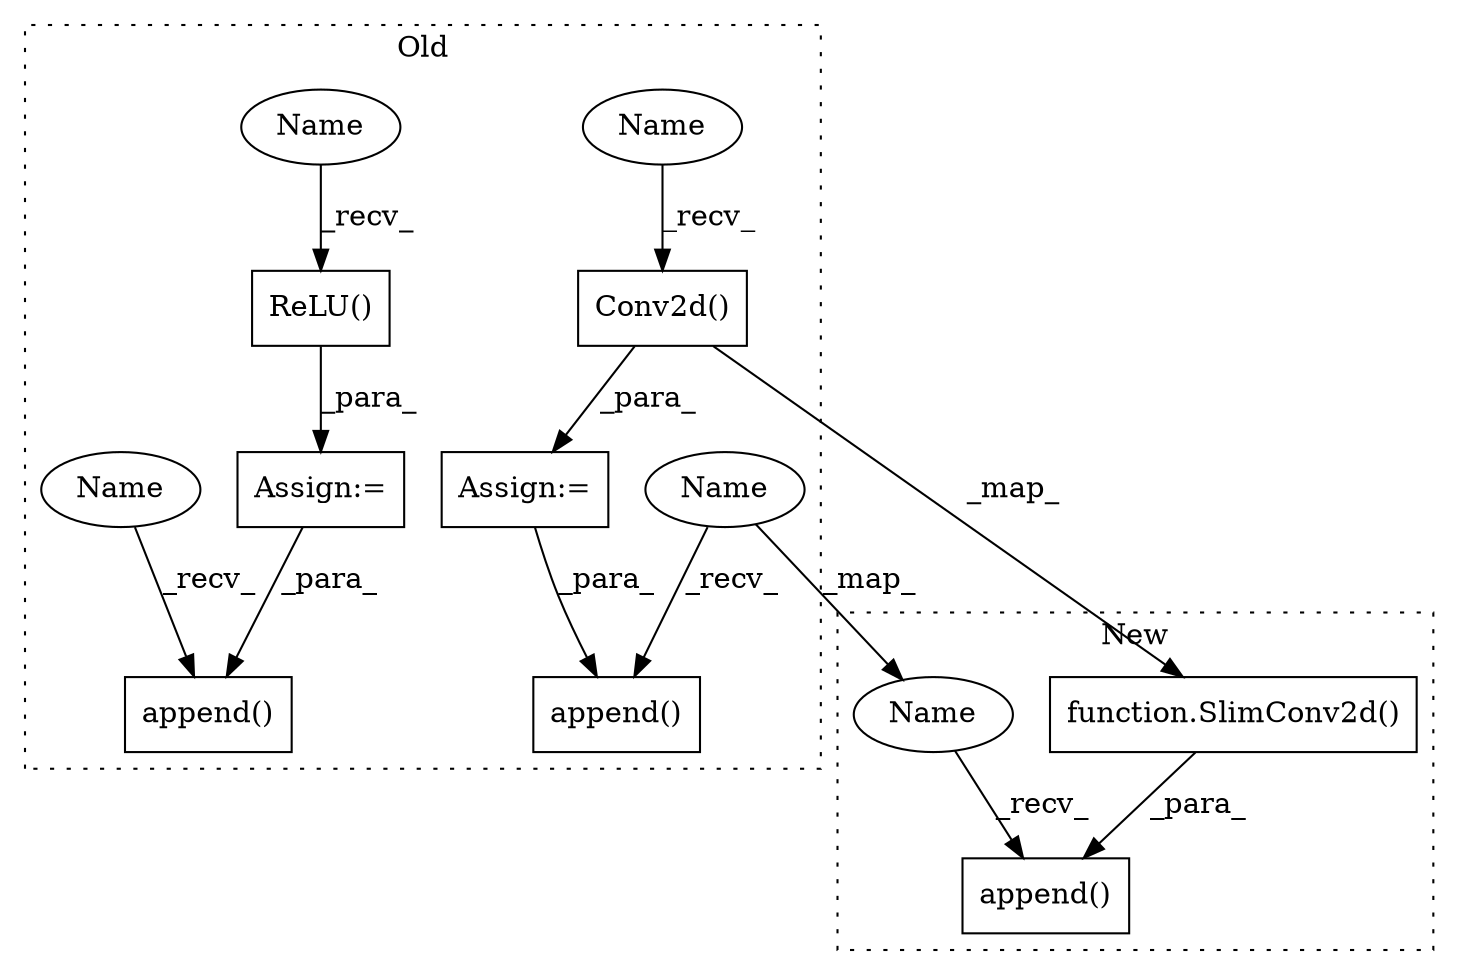 digraph G {
subgraph cluster0 {
1 [label="ReLU()" a="75" s="3071" l="9" shape="box"];
3 [label="Assign:=" a="68" s="3068" l="3" shape="box"];
4 [label="Conv2d()" a="75" s="2571" l="474" shape="box"];
6 [label="append()" a="75" s="3257,3277" l="14,1" shape="box"];
7 [label="append()" a="75" s="3219,3239" l="14,1" shape="box"];
8 [label="Assign:=" a="68" s="2568" l="3" shape="box"];
9 [label="Name" a="87" s="3071" l="2" shape="ellipse"];
10 [label="Name" a="87" s="2571" l="2" shape="ellipse"];
11 [label="Name" a="87" s="3257" l="6" shape="ellipse"];
12 [label="Name" a="87" s="3219" l="6" shape="ellipse"];
label = "Old";
style="dotted";
}
subgraph cluster1 {
2 [label="append()" a="75" s="2678,3261" l="35,18" shape="box"];
5 [label="function.SlimConv2d()" a="75" s="2713" l="548" shape="box"];
13 [label="Name" a="87" s="2678" l="6" shape="ellipse"];
label = "New";
style="dotted";
}
1 -> 3 [label="_para_"];
3 -> 6 [label="_para_"];
4 -> 5 [label="_map_"];
4 -> 8 [label="_para_"];
5 -> 2 [label="_para_"];
8 -> 7 [label="_para_"];
9 -> 1 [label="_recv_"];
10 -> 4 [label="_recv_"];
11 -> 6 [label="_recv_"];
12 -> 13 [label="_map_"];
12 -> 7 [label="_recv_"];
13 -> 2 [label="_recv_"];
}